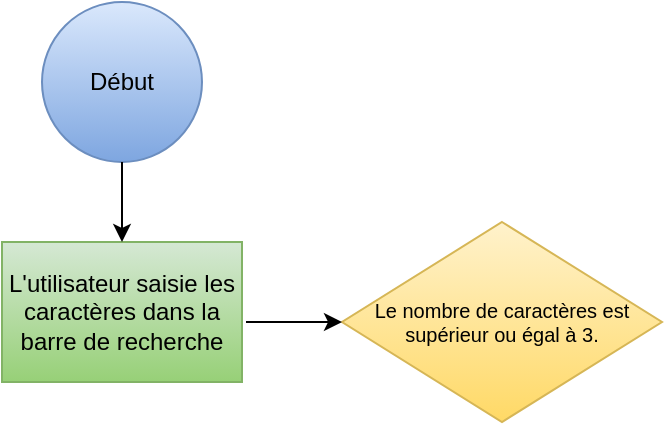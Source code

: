 <mxfile version="26.0.4">
  <diagram name="Page-1" id="QN13aVnlAt-d55Ucbb7l">
    <mxGraphModel dx="890" dy="454" grid="1" gridSize="10" guides="1" tooltips="1" connect="1" arrows="1" fold="1" page="1" pageScale="1" pageWidth="827" pageHeight="1169" math="0" shadow="0">
      <root>
        <mxCell id="0" />
        <mxCell id="1" parent="0" />
        <mxCell id="Ueo6vol0cjPWmpQWFdaP-3" value="&lt;div align=&quot;center&quot;&gt;L&#39;utilisateur saisie les caractères dans la barre de recherche&lt;br&gt;&lt;/div&gt;" style="rounded=0;whiteSpace=wrap;html=1;fillColor=#d5e8d4;gradientColor=#97d077;strokeColor=#82b366;" parent="1" vertex="1">
          <mxGeometry x="340" y="120" width="120" height="70" as="geometry" />
        </mxCell>
        <mxCell id="Ueo6vol0cjPWmpQWFdaP-8" value="Début" style="ellipse;whiteSpace=wrap;html=1;aspect=fixed;fillColor=#dae8fc;gradientColor=#7ea6e0;strokeColor=#6c8ebf;" parent="1" vertex="1">
          <mxGeometry x="360" width="80" height="80" as="geometry" />
        </mxCell>
        <mxCell id="Ueo6vol0cjPWmpQWFdaP-7" value="Le nombre de caractères est supérieur ou égal à 3." style="rhombus;whiteSpace=wrap;html=1;align=center;fontSize=10;fillColor=#fff2cc;gradientColor=#ffd966;strokeColor=#d6b656;" parent="1" vertex="1">
          <mxGeometry x="510" y="110" width="160" height="100" as="geometry" />
        </mxCell>
        <mxCell id="7cAHQmxj3wzBeMdCw7z3-2" value="" style="endArrow=classic;html=1;rounded=0;exitX=0.5;exitY=1;exitDx=0;exitDy=0;entryX=0.5;entryY=0;entryDx=0;entryDy=0;" edge="1" parent="1" source="Ueo6vol0cjPWmpQWFdaP-8" target="Ueo6vol0cjPWmpQWFdaP-3">
          <mxGeometry width="50" height="50" relative="1" as="geometry">
            <mxPoint x="390" y="200" as="sourcePoint" />
            <mxPoint x="440" y="150" as="targetPoint" />
          </mxGeometry>
        </mxCell>
        <mxCell id="7cAHQmxj3wzBeMdCw7z3-3" value="" style="endArrow=classic;html=1;rounded=0;" edge="1" parent="1">
          <mxGeometry width="50" height="50" relative="1" as="geometry">
            <mxPoint x="462" y="160" as="sourcePoint" />
            <mxPoint x="510" y="160" as="targetPoint" />
          </mxGeometry>
        </mxCell>
      </root>
    </mxGraphModel>
  </diagram>
</mxfile>
